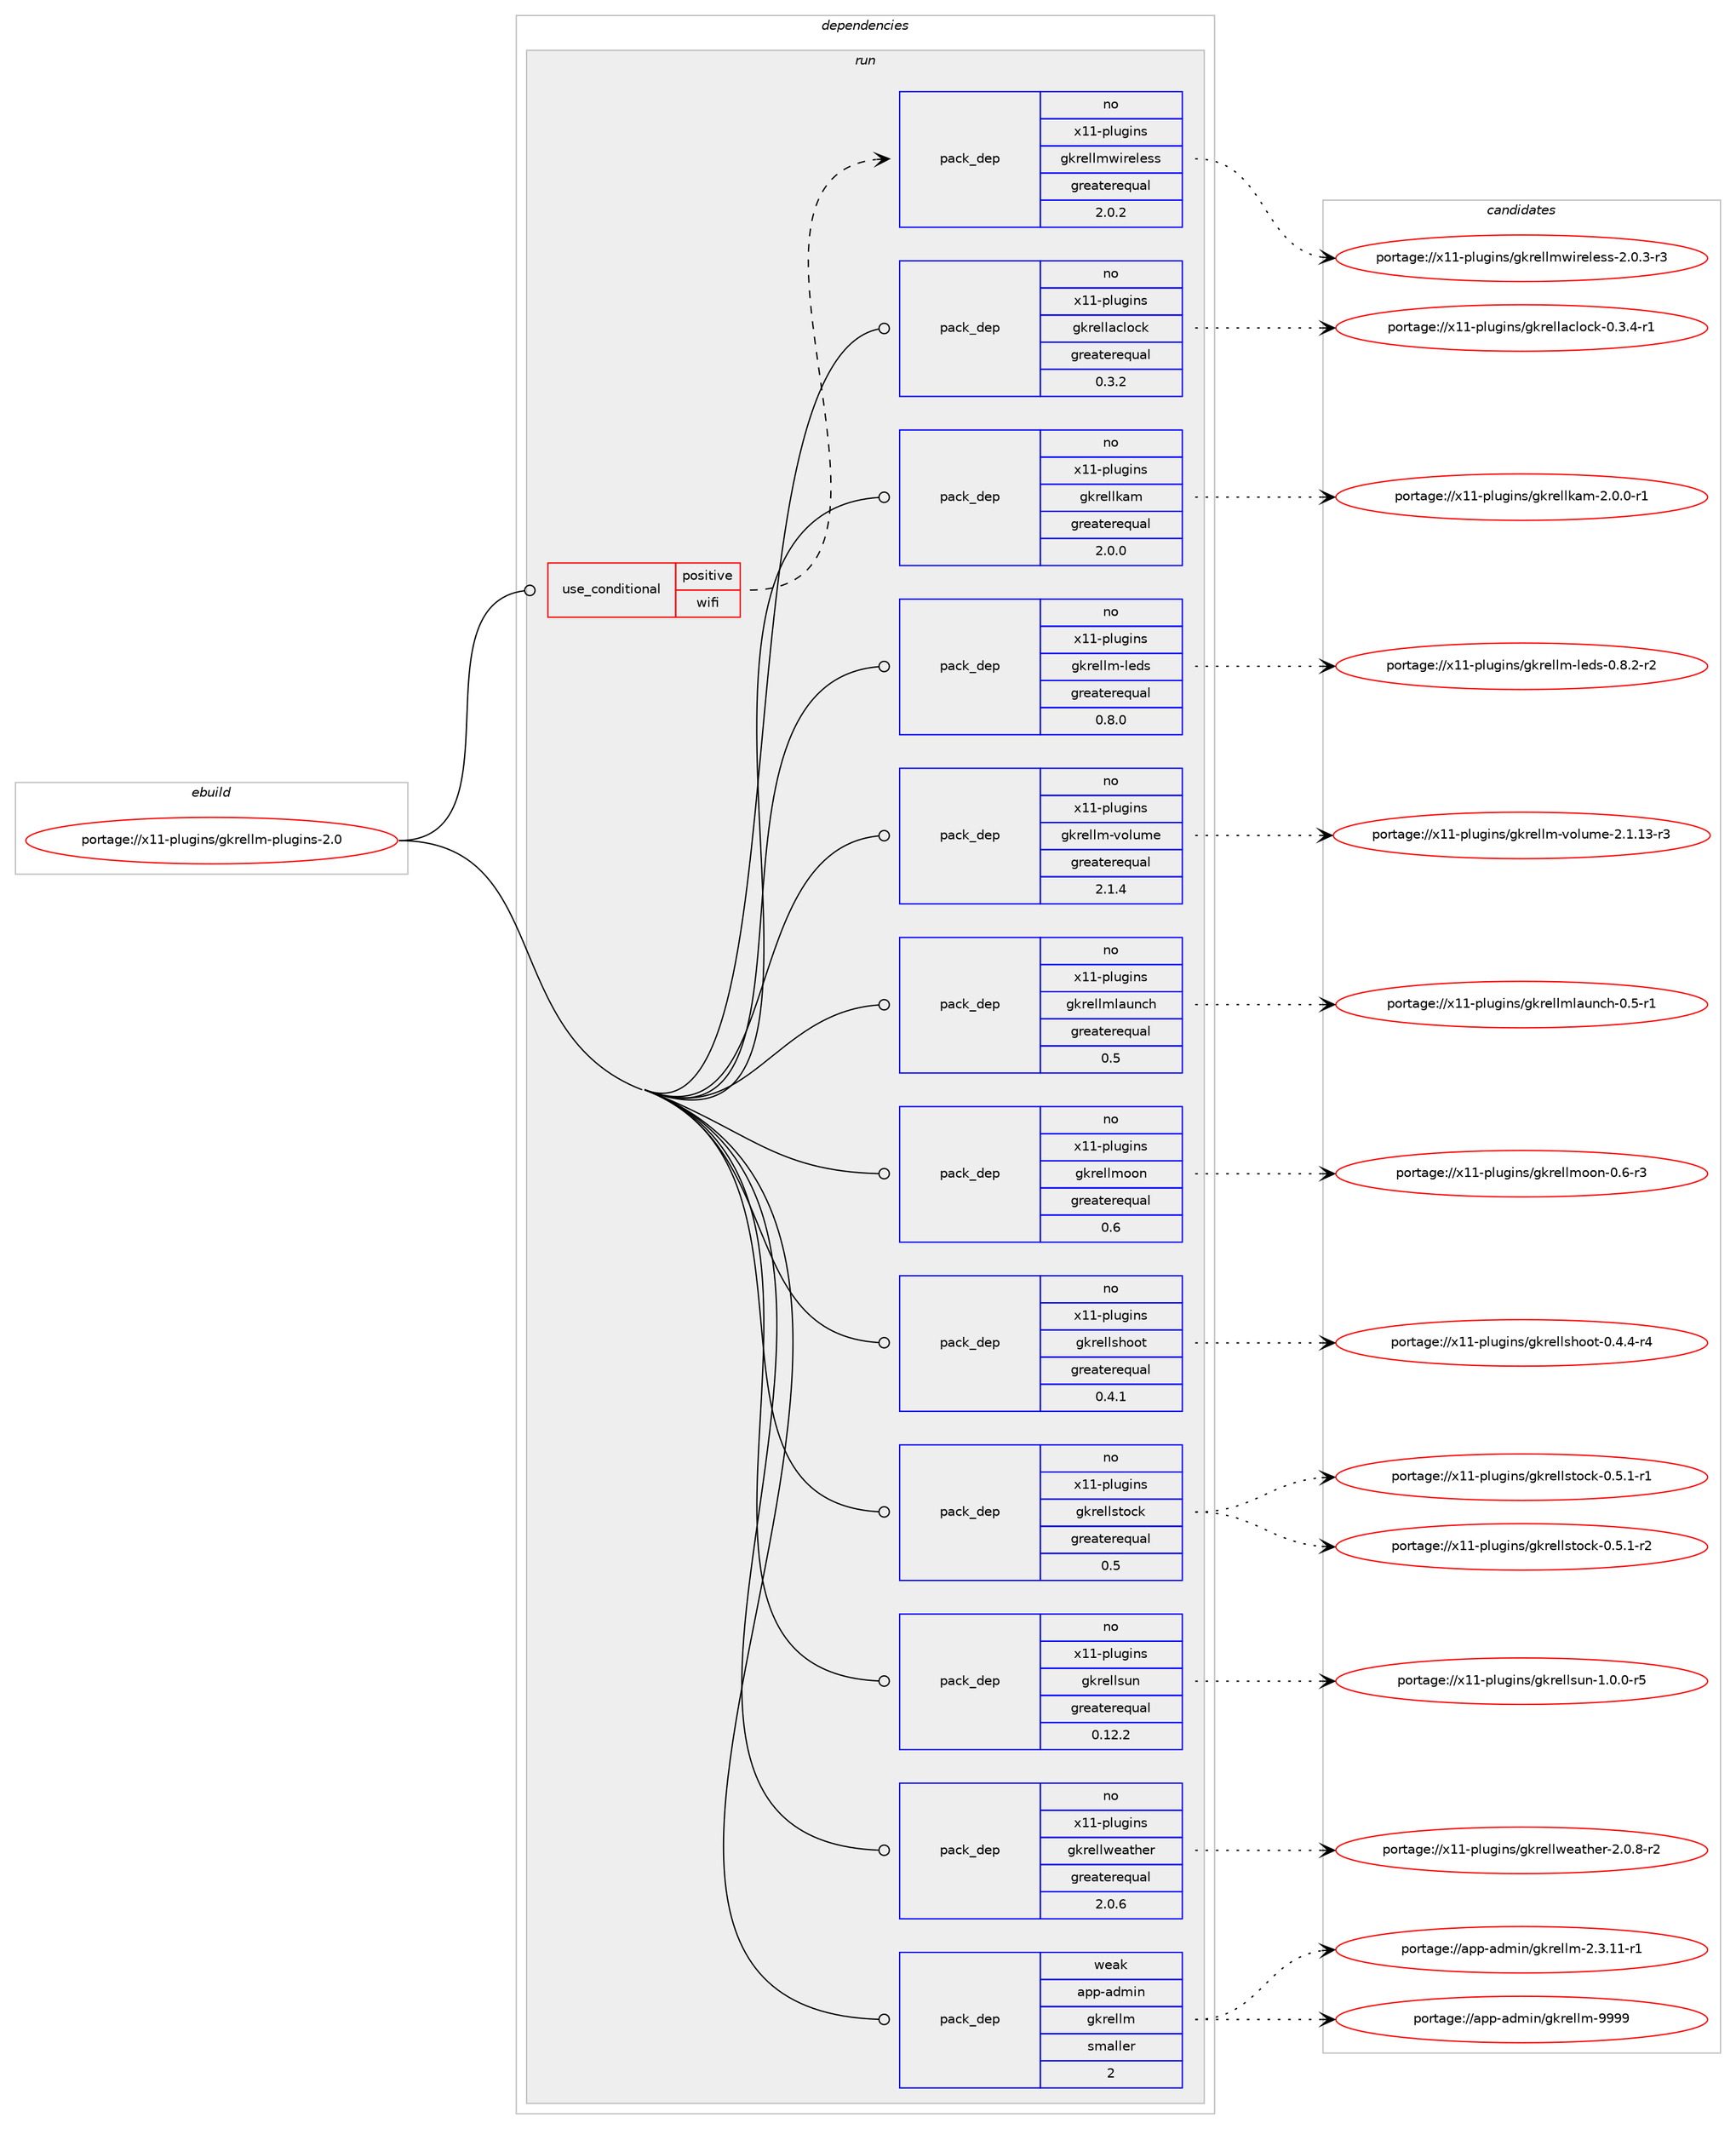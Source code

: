 digraph prolog {

# *************
# Graph options
# *************

newrank=true;
concentrate=true;
compound=true;
graph [rankdir=LR,fontname=Helvetica,fontsize=10,ranksep=1.5];#, ranksep=2.5, nodesep=0.2];
edge  [arrowhead=vee];
node  [fontname=Helvetica,fontsize=10];

# **********
# The ebuild
# **********

subgraph cluster_leftcol {
color=gray;
rank=same;
label=<<i>ebuild</i>>;
id [label="portage://x11-plugins/gkrellm-plugins-2.0", color=red, width=4, href="../x11-plugins/gkrellm-plugins-2.0.svg"];
}

# ****************
# The dependencies
# ****************

subgraph cluster_midcol {
color=gray;
label=<<i>dependencies</i>>;
subgraph cluster_compile {
fillcolor="#eeeeee";
style=filled;
label=<<i>compile</i>>;
}
subgraph cluster_compileandrun {
fillcolor="#eeeeee";
style=filled;
label=<<i>compile and run</i>>;
}
subgraph cluster_run {
fillcolor="#eeeeee";
style=filled;
label=<<i>run</i>>;
subgraph cond130 {
dependency450 [label=<<TABLE BORDER="0" CELLBORDER="1" CELLSPACING="0" CELLPADDING="4"><TR><TD ROWSPAN="3" CELLPADDING="10">use_conditional</TD></TR><TR><TD>positive</TD></TR><TR><TD>wifi</TD></TR></TABLE>>, shape=none, color=red];
subgraph pack274 {
dependency451 [label=<<TABLE BORDER="0" CELLBORDER="1" CELLSPACING="0" CELLPADDING="4" WIDTH="220"><TR><TD ROWSPAN="6" CELLPADDING="30">pack_dep</TD></TR><TR><TD WIDTH="110">no</TD></TR><TR><TD>x11-plugins</TD></TR><TR><TD>gkrellmwireless</TD></TR><TR><TD>greaterequal</TD></TR><TR><TD>2.0.2</TD></TR></TABLE>>, shape=none, color=blue];
}
dependency450:e -> dependency451:w [weight=20,style="dashed",arrowhead="vee"];
}
id:e -> dependency450:w [weight=20,style="solid",arrowhead="odot"];
subgraph pack275 {
dependency452 [label=<<TABLE BORDER="0" CELLBORDER="1" CELLSPACING="0" CELLPADDING="4" WIDTH="220"><TR><TD ROWSPAN="6" CELLPADDING="30">pack_dep</TD></TR><TR><TD WIDTH="110">no</TD></TR><TR><TD>x11-plugins</TD></TR><TR><TD>gkrellaclock</TD></TR><TR><TD>greaterequal</TD></TR><TR><TD>0.3.2</TD></TR></TABLE>>, shape=none, color=blue];
}
id:e -> dependency452:w [weight=20,style="solid",arrowhead="odot"];
subgraph pack276 {
dependency453 [label=<<TABLE BORDER="0" CELLBORDER="1" CELLSPACING="0" CELLPADDING="4" WIDTH="220"><TR><TD ROWSPAN="6" CELLPADDING="30">pack_dep</TD></TR><TR><TD WIDTH="110">no</TD></TR><TR><TD>x11-plugins</TD></TR><TR><TD>gkrellkam</TD></TR><TR><TD>greaterequal</TD></TR><TR><TD>2.0.0</TD></TR></TABLE>>, shape=none, color=blue];
}
id:e -> dependency453:w [weight=20,style="solid",arrowhead="odot"];
# *** BEGIN UNKNOWN DEPENDENCY TYPE (TODO) ***
# id -> package_dependency(portage://x11-plugins/gkrellm-plugins-2.0,run,no,x11-plugins,gkrellm-countdown,none,[,,],[],[])
# *** END UNKNOWN DEPENDENCY TYPE (TODO) ***

subgraph pack277 {
dependency454 [label=<<TABLE BORDER="0" CELLBORDER="1" CELLSPACING="0" CELLPADDING="4" WIDTH="220"><TR><TD ROWSPAN="6" CELLPADDING="30">pack_dep</TD></TR><TR><TD WIDTH="110">no</TD></TR><TR><TD>x11-plugins</TD></TR><TR><TD>gkrellm-leds</TD></TR><TR><TD>greaterequal</TD></TR><TR><TD>0.8.0</TD></TR></TABLE>>, shape=none, color=blue];
}
id:e -> dependency454:w [weight=20,style="solid",arrowhead="odot"];
# *** BEGIN UNKNOWN DEPENDENCY TYPE (TODO) ***
# id -> package_dependency(portage://x11-plugins/gkrellm-plugins-2.0,run,no,x11-plugins,gkrellm-trayicons,none,[,,],[],[])
# *** END UNKNOWN DEPENDENCY TYPE (TODO) ***

subgraph pack278 {
dependency455 [label=<<TABLE BORDER="0" CELLBORDER="1" CELLSPACING="0" CELLPADDING="4" WIDTH="220"><TR><TD ROWSPAN="6" CELLPADDING="30">pack_dep</TD></TR><TR><TD WIDTH="110">no</TD></TR><TR><TD>x11-plugins</TD></TR><TR><TD>gkrellm-volume</TD></TR><TR><TD>greaterequal</TD></TR><TR><TD>2.1.4</TD></TR></TABLE>>, shape=none, color=blue];
}
id:e -> dependency455:w [weight=20,style="solid",arrowhead="odot"];
subgraph pack279 {
dependency456 [label=<<TABLE BORDER="0" CELLBORDER="1" CELLSPACING="0" CELLPADDING="4" WIDTH="220"><TR><TD ROWSPAN="6" CELLPADDING="30">pack_dep</TD></TR><TR><TD WIDTH="110">no</TD></TR><TR><TD>x11-plugins</TD></TR><TR><TD>gkrellmlaunch</TD></TR><TR><TD>greaterequal</TD></TR><TR><TD>0.5</TD></TR></TABLE>>, shape=none, color=blue];
}
id:e -> dependency456:w [weight=20,style="solid",arrowhead="odot"];
subgraph pack280 {
dependency457 [label=<<TABLE BORDER="0" CELLBORDER="1" CELLSPACING="0" CELLPADDING="4" WIDTH="220"><TR><TD ROWSPAN="6" CELLPADDING="30">pack_dep</TD></TR><TR><TD WIDTH="110">no</TD></TR><TR><TD>x11-plugins</TD></TR><TR><TD>gkrellmoon</TD></TR><TR><TD>greaterequal</TD></TR><TR><TD>0.6</TD></TR></TABLE>>, shape=none, color=blue];
}
id:e -> dependency457:w [weight=20,style="solid",arrowhead="odot"];
subgraph pack281 {
dependency458 [label=<<TABLE BORDER="0" CELLBORDER="1" CELLSPACING="0" CELLPADDING="4" WIDTH="220"><TR><TD ROWSPAN="6" CELLPADDING="30">pack_dep</TD></TR><TR><TD WIDTH="110">no</TD></TR><TR><TD>x11-plugins</TD></TR><TR><TD>gkrellshoot</TD></TR><TR><TD>greaterequal</TD></TR><TR><TD>0.4.1</TD></TR></TABLE>>, shape=none, color=blue];
}
id:e -> dependency458:w [weight=20,style="solid",arrowhead="odot"];
subgraph pack282 {
dependency459 [label=<<TABLE BORDER="0" CELLBORDER="1" CELLSPACING="0" CELLPADDING="4" WIDTH="220"><TR><TD ROWSPAN="6" CELLPADDING="30">pack_dep</TD></TR><TR><TD WIDTH="110">no</TD></TR><TR><TD>x11-plugins</TD></TR><TR><TD>gkrellstock</TD></TR><TR><TD>greaterequal</TD></TR><TR><TD>0.5</TD></TR></TABLE>>, shape=none, color=blue];
}
id:e -> dependency459:w [weight=20,style="solid",arrowhead="odot"];
subgraph pack283 {
dependency460 [label=<<TABLE BORDER="0" CELLBORDER="1" CELLSPACING="0" CELLPADDING="4" WIDTH="220"><TR><TD ROWSPAN="6" CELLPADDING="30">pack_dep</TD></TR><TR><TD WIDTH="110">no</TD></TR><TR><TD>x11-plugins</TD></TR><TR><TD>gkrellsun</TD></TR><TR><TD>greaterequal</TD></TR><TR><TD>0.12.2</TD></TR></TABLE>>, shape=none, color=blue];
}
id:e -> dependency460:w [weight=20,style="solid",arrowhead="odot"];
# *** BEGIN UNKNOWN DEPENDENCY TYPE (TODO) ***
# id -> package_dependency(portage://x11-plugins/gkrellm-plugins-2.0,run,no,x11-plugins,gkrelltop,none,[,,],[],[])
# *** END UNKNOWN DEPENDENCY TYPE (TODO) ***

subgraph pack284 {
dependency461 [label=<<TABLE BORDER="0" CELLBORDER="1" CELLSPACING="0" CELLPADDING="4" WIDTH="220"><TR><TD ROWSPAN="6" CELLPADDING="30">pack_dep</TD></TR><TR><TD WIDTH="110">no</TD></TR><TR><TD>x11-plugins</TD></TR><TR><TD>gkrellweather</TD></TR><TR><TD>greaterequal</TD></TR><TR><TD>2.0.6</TD></TR></TABLE>>, shape=none, color=blue];
}
id:e -> dependency461:w [weight=20,style="solid",arrowhead="odot"];
subgraph pack285 {
dependency462 [label=<<TABLE BORDER="0" CELLBORDER="1" CELLSPACING="0" CELLPADDING="4" WIDTH="220"><TR><TD ROWSPAN="6" CELLPADDING="30">pack_dep</TD></TR><TR><TD WIDTH="110">weak</TD></TR><TR><TD>app-admin</TD></TR><TR><TD>gkrellm</TD></TR><TR><TD>smaller</TD></TR><TR><TD>2</TD></TR></TABLE>>, shape=none, color=blue];
}
id:e -> dependency462:w [weight=20,style="solid",arrowhead="odot"];
}
}

# **************
# The candidates
# **************

subgraph cluster_choices {
rank=same;
color=gray;
label=<<i>candidates</i>>;

subgraph choice274 {
color=black;
nodesep=1;
choice120494945112108117103105110115471031071141011081081091191051141011081011151154550464846514511451 [label="portage://x11-plugins/gkrellmwireless-2.0.3-r3", color=red, width=4,href="../x11-plugins/gkrellmwireless-2.0.3-r3.svg"];
dependency451:e -> choice120494945112108117103105110115471031071141011081081091191051141011081011151154550464846514511451:w [style=dotted,weight="100"];
}
subgraph choice275 {
color=black;
nodesep=1;
choice120494945112108117103105110115471031071141011081089799108111991074548465146524511449 [label="portage://x11-plugins/gkrellaclock-0.3.4-r1", color=red, width=4,href="../x11-plugins/gkrellaclock-0.3.4-r1.svg"];
dependency452:e -> choice120494945112108117103105110115471031071141011081089799108111991074548465146524511449:w [style=dotted,weight="100"];
}
subgraph choice276 {
color=black;
nodesep=1;
choice12049494511210811710310511011547103107114101108108107971094550464846484511449 [label="portage://x11-plugins/gkrellkam-2.0.0-r1", color=red, width=4,href="../x11-plugins/gkrellkam-2.0.0-r1.svg"];
dependency453:e -> choice12049494511210811710310511011547103107114101108108107971094550464846484511449:w [style=dotted,weight="100"];
}
subgraph choice277 {
color=black;
nodesep=1;
choice12049494511210811710310511011547103107114101108108109451081011001154548465646504511450 [label="portage://x11-plugins/gkrellm-leds-0.8.2-r2", color=red, width=4,href="../x11-plugins/gkrellm-leds-0.8.2-r2.svg"];
dependency454:e -> choice12049494511210811710310511011547103107114101108108109451081011001154548465646504511450:w [style=dotted,weight="100"];
}
subgraph choice278 {
color=black;
nodesep=1;
choice1204949451121081171031051101154710310711410110810810945118111108117109101455046494649514511451 [label="portage://x11-plugins/gkrellm-volume-2.1.13-r3", color=red, width=4,href="../x11-plugins/gkrellm-volume-2.1.13-r3.svg"];
dependency455:e -> choice1204949451121081171031051101154710310711410110810810945118111108117109101455046494649514511451:w [style=dotted,weight="100"];
}
subgraph choice279 {
color=black;
nodesep=1;
choice120494945112108117103105110115471031071141011081081091089711711099104454846534511449 [label="portage://x11-plugins/gkrellmlaunch-0.5-r1", color=red, width=4,href="../x11-plugins/gkrellmlaunch-0.5-r1.svg"];
dependency456:e -> choice120494945112108117103105110115471031071141011081081091089711711099104454846534511449:w [style=dotted,weight="100"];
}
subgraph choice280 {
color=black;
nodesep=1;
choice12049494511210811710310511011547103107114101108108109111111110454846544511451 [label="portage://x11-plugins/gkrellmoon-0.6-r3", color=red, width=4,href="../x11-plugins/gkrellmoon-0.6-r3.svg"];
dependency457:e -> choice12049494511210811710310511011547103107114101108108109111111110454846544511451:w [style=dotted,weight="100"];
}
subgraph choice281 {
color=black;
nodesep=1;
choice120494945112108117103105110115471031071141011081081151041111111164548465246524511452 [label="portage://x11-plugins/gkrellshoot-0.4.4-r4", color=red, width=4,href="../x11-plugins/gkrellshoot-0.4.4-r4.svg"];
dependency458:e -> choice120494945112108117103105110115471031071141011081081151041111111164548465246524511452:w [style=dotted,weight="100"];
}
subgraph choice282 {
color=black;
nodesep=1;
choice12049494511210811710310511011547103107114101108108115116111991074548465346494511449 [label="portage://x11-plugins/gkrellstock-0.5.1-r1", color=red, width=4,href="../x11-plugins/gkrellstock-0.5.1-r1.svg"];
choice12049494511210811710310511011547103107114101108108115116111991074548465346494511450 [label="portage://x11-plugins/gkrellstock-0.5.1-r2", color=red, width=4,href="../x11-plugins/gkrellstock-0.5.1-r2.svg"];
dependency459:e -> choice12049494511210811710310511011547103107114101108108115116111991074548465346494511449:w [style=dotted,weight="100"];
dependency459:e -> choice12049494511210811710310511011547103107114101108108115116111991074548465346494511450:w [style=dotted,weight="100"];
}
subgraph choice283 {
color=black;
nodesep=1;
choice120494945112108117103105110115471031071141011081081151171104549464846484511453 [label="portage://x11-plugins/gkrellsun-1.0.0-r5", color=red, width=4,href="../x11-plugins/gkrellsun-1.0.0-r5.svg"];
dependency460:e -> choice120494945112108117103105110115471031071141011081081151171104549464846484511453:w [style=dotted,weight="100"];
}
subgraph choice284 {
color=black;
nodesep=1;
choice12049494511210811710310511011547103107114101108108119101971161041011144550464846564511450 [label="portage://x11-plugins/gkrellweather-2.0.8-r2", color=red, width=4,href="../x11-plugins/gkrellweather-2.0.8-r2.svg"];
dependency461:e -> choice12049494511210811710310511011547103107114101108108119101971161041011144550464846564511450:w [style=dotted,weight="100"];
}
subgraph choice285 {
color=black;
nodesep=1;
choice97112112459710010910511047103107114101108108109455046514649494511449 [label="portage://app-admin/gkrellm-2.3.11-r1", color=red, width=4,href="../app-admin/gkrellm-2.3.11-r1.svg"];
choice971121124597100109105110471031071141011081081094557575757 [label="portage://app-admin/gkrellm-9999", color=red, width=4,href="../app-admin/gkrellm-9999.svg"];
dependency462:e -> choice97112112459710010910511047103107114101108108109455046514649494511449:w [style=dotted,weight="100"];
dependency462:e -> choice971121124597100109105110471031071141011081081094557575757:w [style=dotted,weight="100"];
}
}

}
